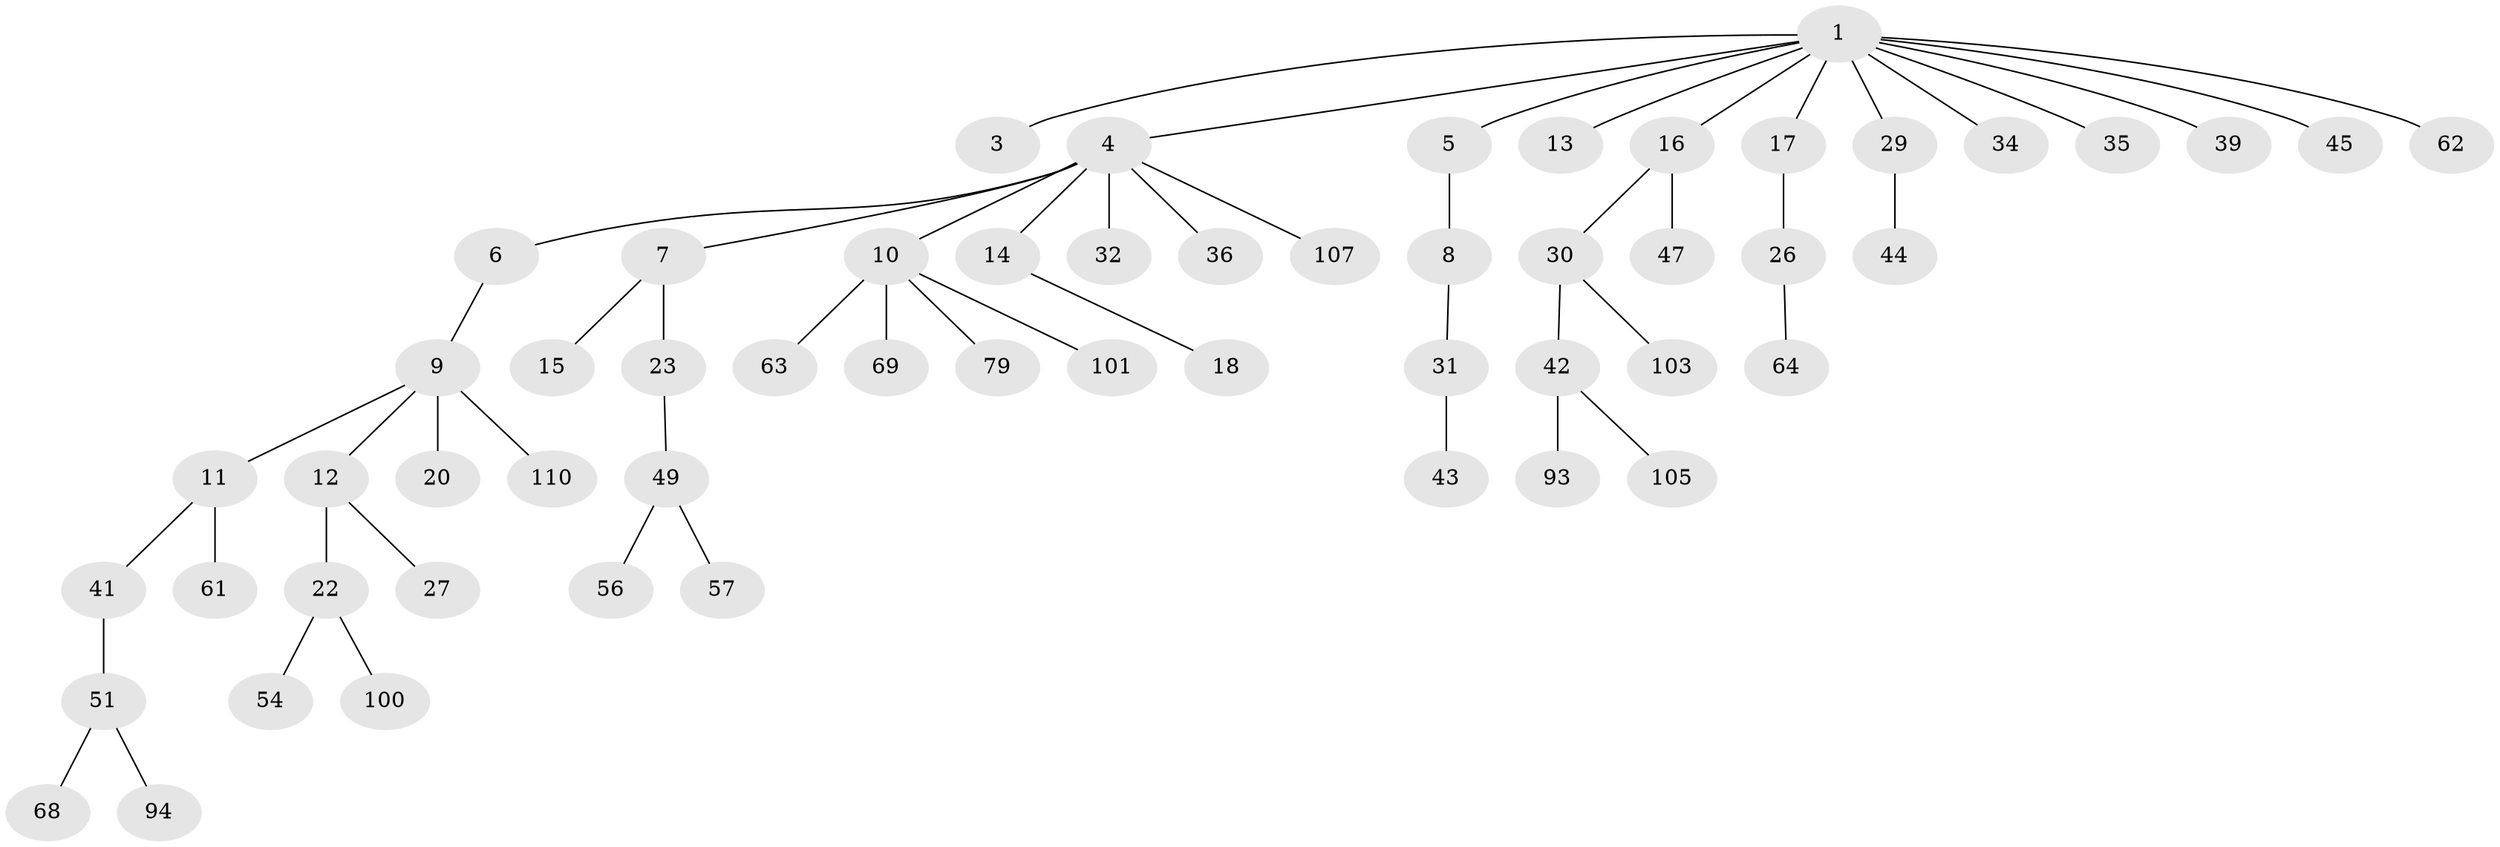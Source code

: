 // original degree distribution, {8: 0.017699115044247787, 6: 0.017699115044247787, 1: 0.5221238938053098, 3: 0.17699115044247787, 4: 0.035398230088495575, 5: 0.02654867256637168, 2: 0.20353982300884957}
// Generated by graph-tools (version 1.1) at 2025/15/03/09/25 04:15:26]
// undirected, 56 vertices, 55 edges
graph export_dot {
graph [start="1"]
  node [color=gray90,style=filled];
  1 [super="+2"];
  3;
  4;
  5 [super="+46"];
  6 [super="+59"];
  7 [super="+52"];
  8 [super="+25"];
  9;
  10;
  11 [super="+87+40"];
  12 [super="+111"];
  13 [super="+19"];
  14;
  15;
  16;
  17;
  18;
  20 [super="+24+85"];
  22 [super="+28+33"];
  23 [super="+71+77"];
  26 [super="+38+60+50"];
  27 [super="+55+58"];
  29 [super="+88"];
  30 [super="+75"];
  31 [super="+37+48+70+96+90"];
  32 [super="+92"];
  34 [super="+89+78"];
  35 [super="+73"];
  36;
  39;
  41;
  42;
  43 [super="+106+104"];
  44;
  45;
  47 [super="+113+108"];
  49 [super="+53"];
  51;
  54;
  56;
  57;
  61 [super="+91"];
  62;
  63;
  64 [super="+67+66"];
  68 [super="+80"];
  69;
  79;
  93;
  94;
  100 [super="+109"];
  101;
  103;
  105;
  107;
  110;
  1 -- 4;
  1 -- 5;
  1 -- 13;
  1 -- 16;
  1 -- 29;
  1 -- 34;
  1 -- 35;
  1 -- 17;
  1 -- 3;
  1 -- 39;
  1 -- 45;
  1 -- 62;
  4 -- 6;
  4 -- 7;
  4 -- 10;
  4 -- 14;
  4 -- 32;
  4 -- 36;
  4 -- 107;
  5 -- 8;
  6 -- 9;
  7 -- 15;
  7 -- 23;
  8 -- 31;
  9 -- 11;
  9 -- 12;
  9 -- 20;
  9 -- 110;
  10 -- 63;
  10 -- 69;
  10 -- 79;
  10 -- 101;
  11 -- 41;
  11 -- 61;
  12 -- 22;
  12 -- 27;
  14 -- 18;
  16 -- 30;
  16 -- 47;
  17 -- 26;
  22 -- 100;
  22 -- 54;
  23 -- 49;
  26 -- 64;
  29 -- 44;
  30 -- 42;
  30 -- 103;
  31 -- 43;
  41 -- 51;
  42 -- 93;
  42 -- 105;
  49 -- 56;
  49 -- 57;
  51 -- 68;
  51 -- 94;
}

